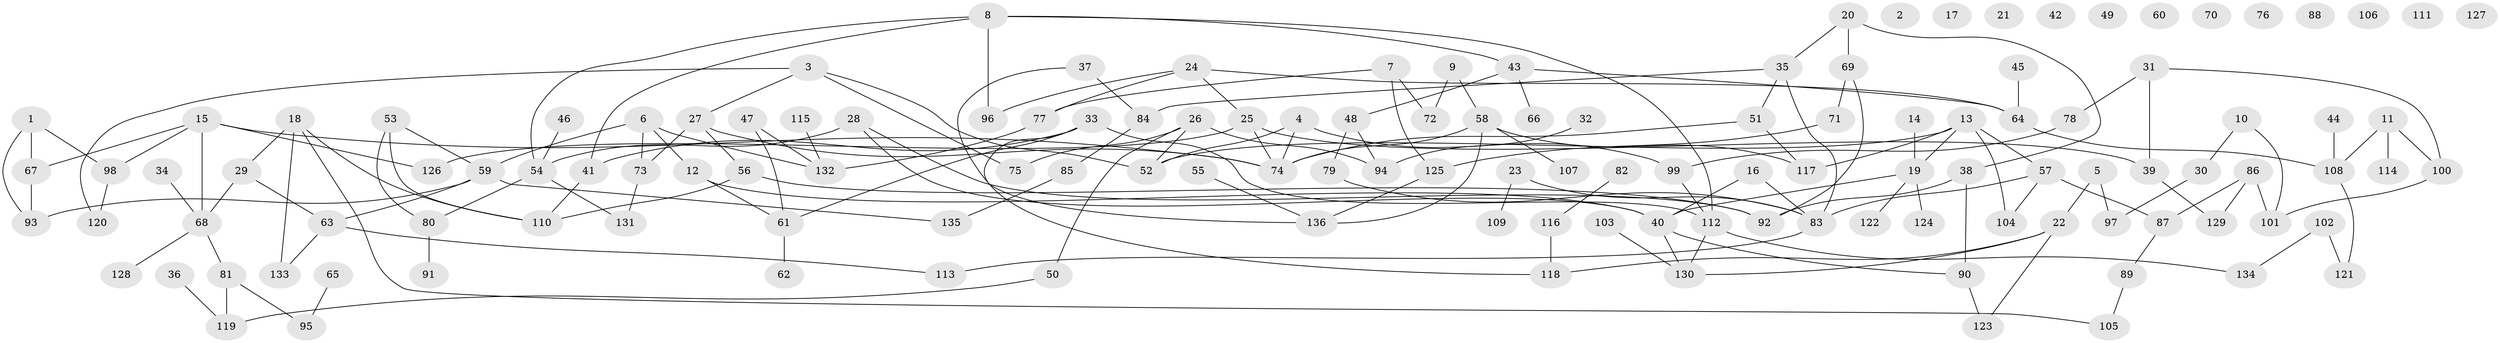 // coarse degree distribution, {0: 0.2222222222222222, 1: 0.24074074074074073, 3: 0.12962962962962962, 2: 0.18518518518518517, 4: 0.09259259259259259, 5: 0.05555555555555555, 9: 0.018518518518518517, 8: 0.037037037037037035, 16: 0.018518518518518517}
// Generated by graph-tools (version 1.1) at 2025/43/03/04/25 21:43:36]
// undirected, 136 vertices, 173 edges
graph export_dot {
graph [start="1"]
  node [color=gray90,style=filled];
  1;
  2;
  3;
  4;
  5;
  6;
  7;
  8;
  9;
  10;
  11;
  12;
  13;
  14;
  15;
  16;
  17;
  18;
  19;
  20;
  21;
  22;
  23;
  24;
  25;
  26;
  27;
  28;
  29;
  30;
  31;
  32;
  33;
  34;
  35;
  36;
  37;
  38;
  39;
  40;
  41;
  42;
  43;
  44;
  45;
  46;
  47;
  48;
  49;
  50;
  51;
  52;
  53;
  54;
  55;
  56;
  57;
  58;
  59;
  60;
  61;
  62;
  63;
  64;
  65;
  66;
  67;
  68;
  69;
  70;
  71;
  72;
  73;
  74;
  75;
  76;
  77;
  78;
  79;
  80;
  81;
  82;
  83;
  84;
  85;
  86;
  87;
  88;
  89;
  90;
  91;
  92;
  93;
  94;
  95;
  96;
  97;
  98;
  99;
  100;
  101;
  102;
  103;
  104;
  105;
  106;
  107;
  108;
  109;
  110;
  111;
  112;
  113;
  114;
  115;
  116;
  117;
  118;
  119;
  120;
  121;
  122;
  123;
  124;
  125;
  126;
  127;
  128;
  129;
  130;
  131;
  132;
  133;
  134;
  135;
  136;
  1 -- 67;
  1 -- 93;
  1 -- 98;
  3 -- 27;
  3 -- 52;
  3 -- 75;
  3 -- 120;
  4 -- 52;
  4 -- 74;
  4 -- 99;
  5 -- 22;
  5 -- 97;
  6 -- 12;
  6 -- 59;
  6 -- 73;
  6 -- 132;
  7 -- 72;
  7 -- 77;
  7 -- 125;
  8 -- 41;
  8 -- 43;
  8 -- 54;
  8 -- 96;
  8 -- 112;
  9 -- 58;
  9 -- 72;
  10 -- 30;
  10 -- 101;
  11 -- 100;
  11 -- 108;
  11 -- 114;
  12 -- 40;
  12 -- 61;
  13 -- 19;
  13 -- 52;
  13 -- 57;
  13 -- 104;
  13 -- 117;
  14 -- 19;
  15 -- 67;
  15 -- 68;
  15 -- 74;
  15 -- 98;
  15 -- 126;
  16 -- 40;
  16 -- 83;
  18 -- 29;
  18 -- 105;
  18 -- 110;
  18 -- 133;
  19 -- 40;
  19 -- 122;
  19 -- 124;
  20 -- 35;
  20 -- 38;
  20 -- 69;
  22 -- 118;
  22 -- 123;
  22 -- 130;
  23 -- 83;
  23 -- 109;
  24 -- 25;
  24 -- 64;
  24 -- 77;
  24 -- 96;
  25 -- 39;
  25 -- 74;
  25 -- 126;
  26 -- 50;
  26 -- 52;
  26 -- 75;
  26 -- 94;
  27 -- 56;
  27 -- 73;
  27 -- 74;
  28 -- 40;
  28 -- 54;
  28 -- 92;
  29 -- 63;
  29 -- 68;
  30 -- 97;
  31 -- 39;
  31 -- 78;
  31 -- 100;
  32 -- 94;
  33 -- 41;
  33 -- 61;
  33 -- 112;
  33 -- 118;
  34 -- 68;
  35 -- 51;
  35 -- 83;
  35 -- 84;
  36 -- 119;
  37 -- 84;
  37 -- 136;
  38 -- 90;
  38 -- 92;
  39 -- 129;
  40 -- 90;
  40 -- 130;
  41 -- 110;
  43 -- 48;
  43 -- 64;
  43 -- 66;
  44 -- 108;
  45 -- 64;
  46 -- 54;
  47 -- 61;
  47 -- 132;
  48 -- 79;
  48 -- 94;
  50 -- 119;
  51 -- 74;
  51 -- 117;
  53 -- 59;
  53 -- 80;
  53 -- 110;
  54 -- 80;
  54 -- 131;
  55 -- 136;
  56 -- 92;
  56 -- 110;
  57 -- 83;
  57 -- 87;
  57 -- 104;
  58 -- 74;
  58 -- 107;
  58 -- 117;
  58 -- 136;
  59 -- 63;
  59 -- 93;
  59 -- 135;
  61 -- 62;
  63 -- 113;
  63 -- 133;
  64 -- 108;
  65 -- 95;
  67 -- 93;
  68 -- 81;
  68 -- 128;
  69 -- 71;
  69 -- 92;
  71 -- 125;
  73 -- 131;
  77 -- 132;
  78 -- 99;
  79 -- 83;
  80 -- 91;
  81 -- 95;
  81 -- 119;
  82 -- 116;
  83 -- 113;
  84 -- 85;
  85 -- 135;
  86 -- 87;
  86 -- 101;
  86 -- 129;
  87 -- 89;
  89 -- 105;
  90 -- 123;
  98 -- 120;
  99 -- 112;
  100 -- 101;
  102 -- 121;
  102 -- 134;
  103 -- 130;
  108 -- 121;
  112 -- 130;
  112 -- 134;
  115 -- 132;
  116 -- 118;
  125 -- 136;
}
